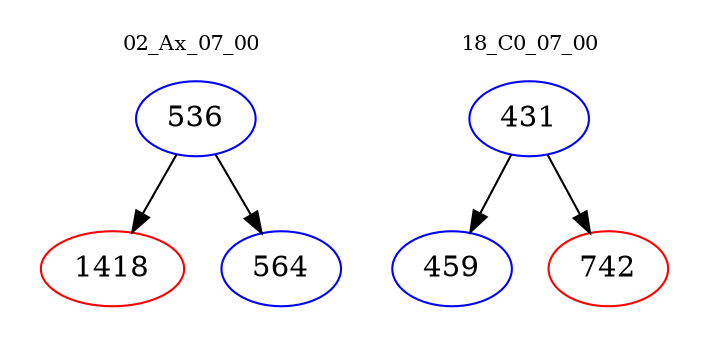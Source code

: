 digraph{
subgraph cluster_0 {
color = white
label = "02_Ax_07_00";
fontsize=10;
T0_536 [label="536", color="blue"]
T0_536 -> T0_1418 [color="black"]
T0_1418 [label="1418", color="red"]
T0_536 -> T0_564 [color="black"]
T0_564 [label="564", color="blue"]
}
subgraph cluster_1 {
color = white
label = "18_C0_07_00";
fontsize=10;
T1_431 [label="431", color="blue"]
T1_431 -> T1_459 [color="black"]
T1_459 [label="459", color="blue"]
T1_431 -> T1_742 [color="black"]
T1_742 [label="742", color="red"]
}
}
